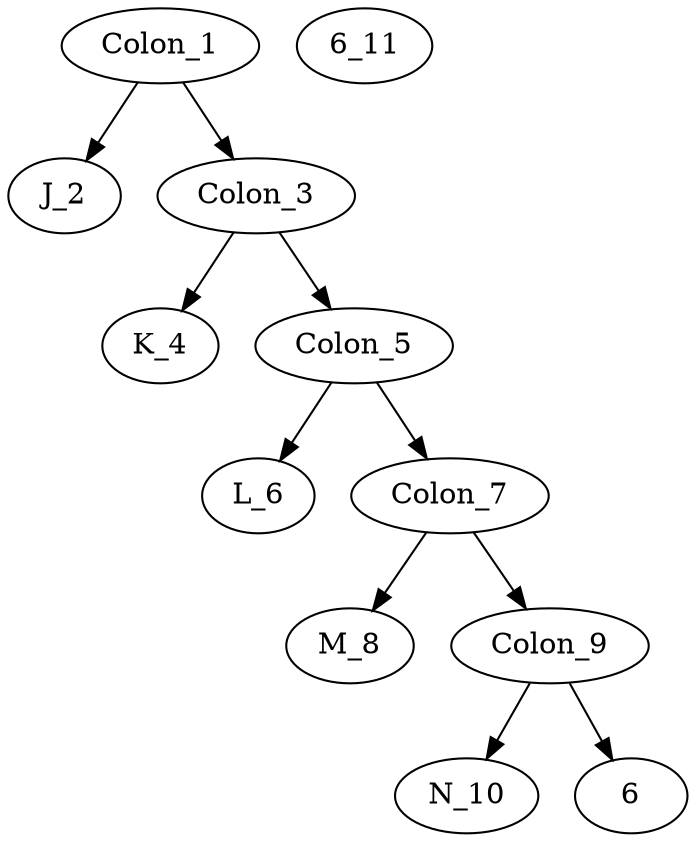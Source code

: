digraph G {
Colon_1 [label="Colon_1"];
Colon_1 -> J_2;
J_2 [label="J_2"];
Colon_1 -> Colon_3;
Colon_3 [label="Colon_3"];
Colon_3 -> K_4;
K_4 [label="K_4"];
Colon_3 -> Colon_5;
Colon_5 [label="Colon_5"];
Colon_5 -> L_6;
L_6 [label="L_6"];
Colon_5 -> Colon_7;
Colon_7 [label="Colon_7"];
Colon_7 -> M_8;
M_8 [label="M_8"];
Colon_7 -> Colon_9;
Colon_9 [label="Colon_9"];
Colon_9 -> N_10;
N_10 [label="N_10"];
Colon_9 -> 6_11;
6_11 [label="6_11"];
}